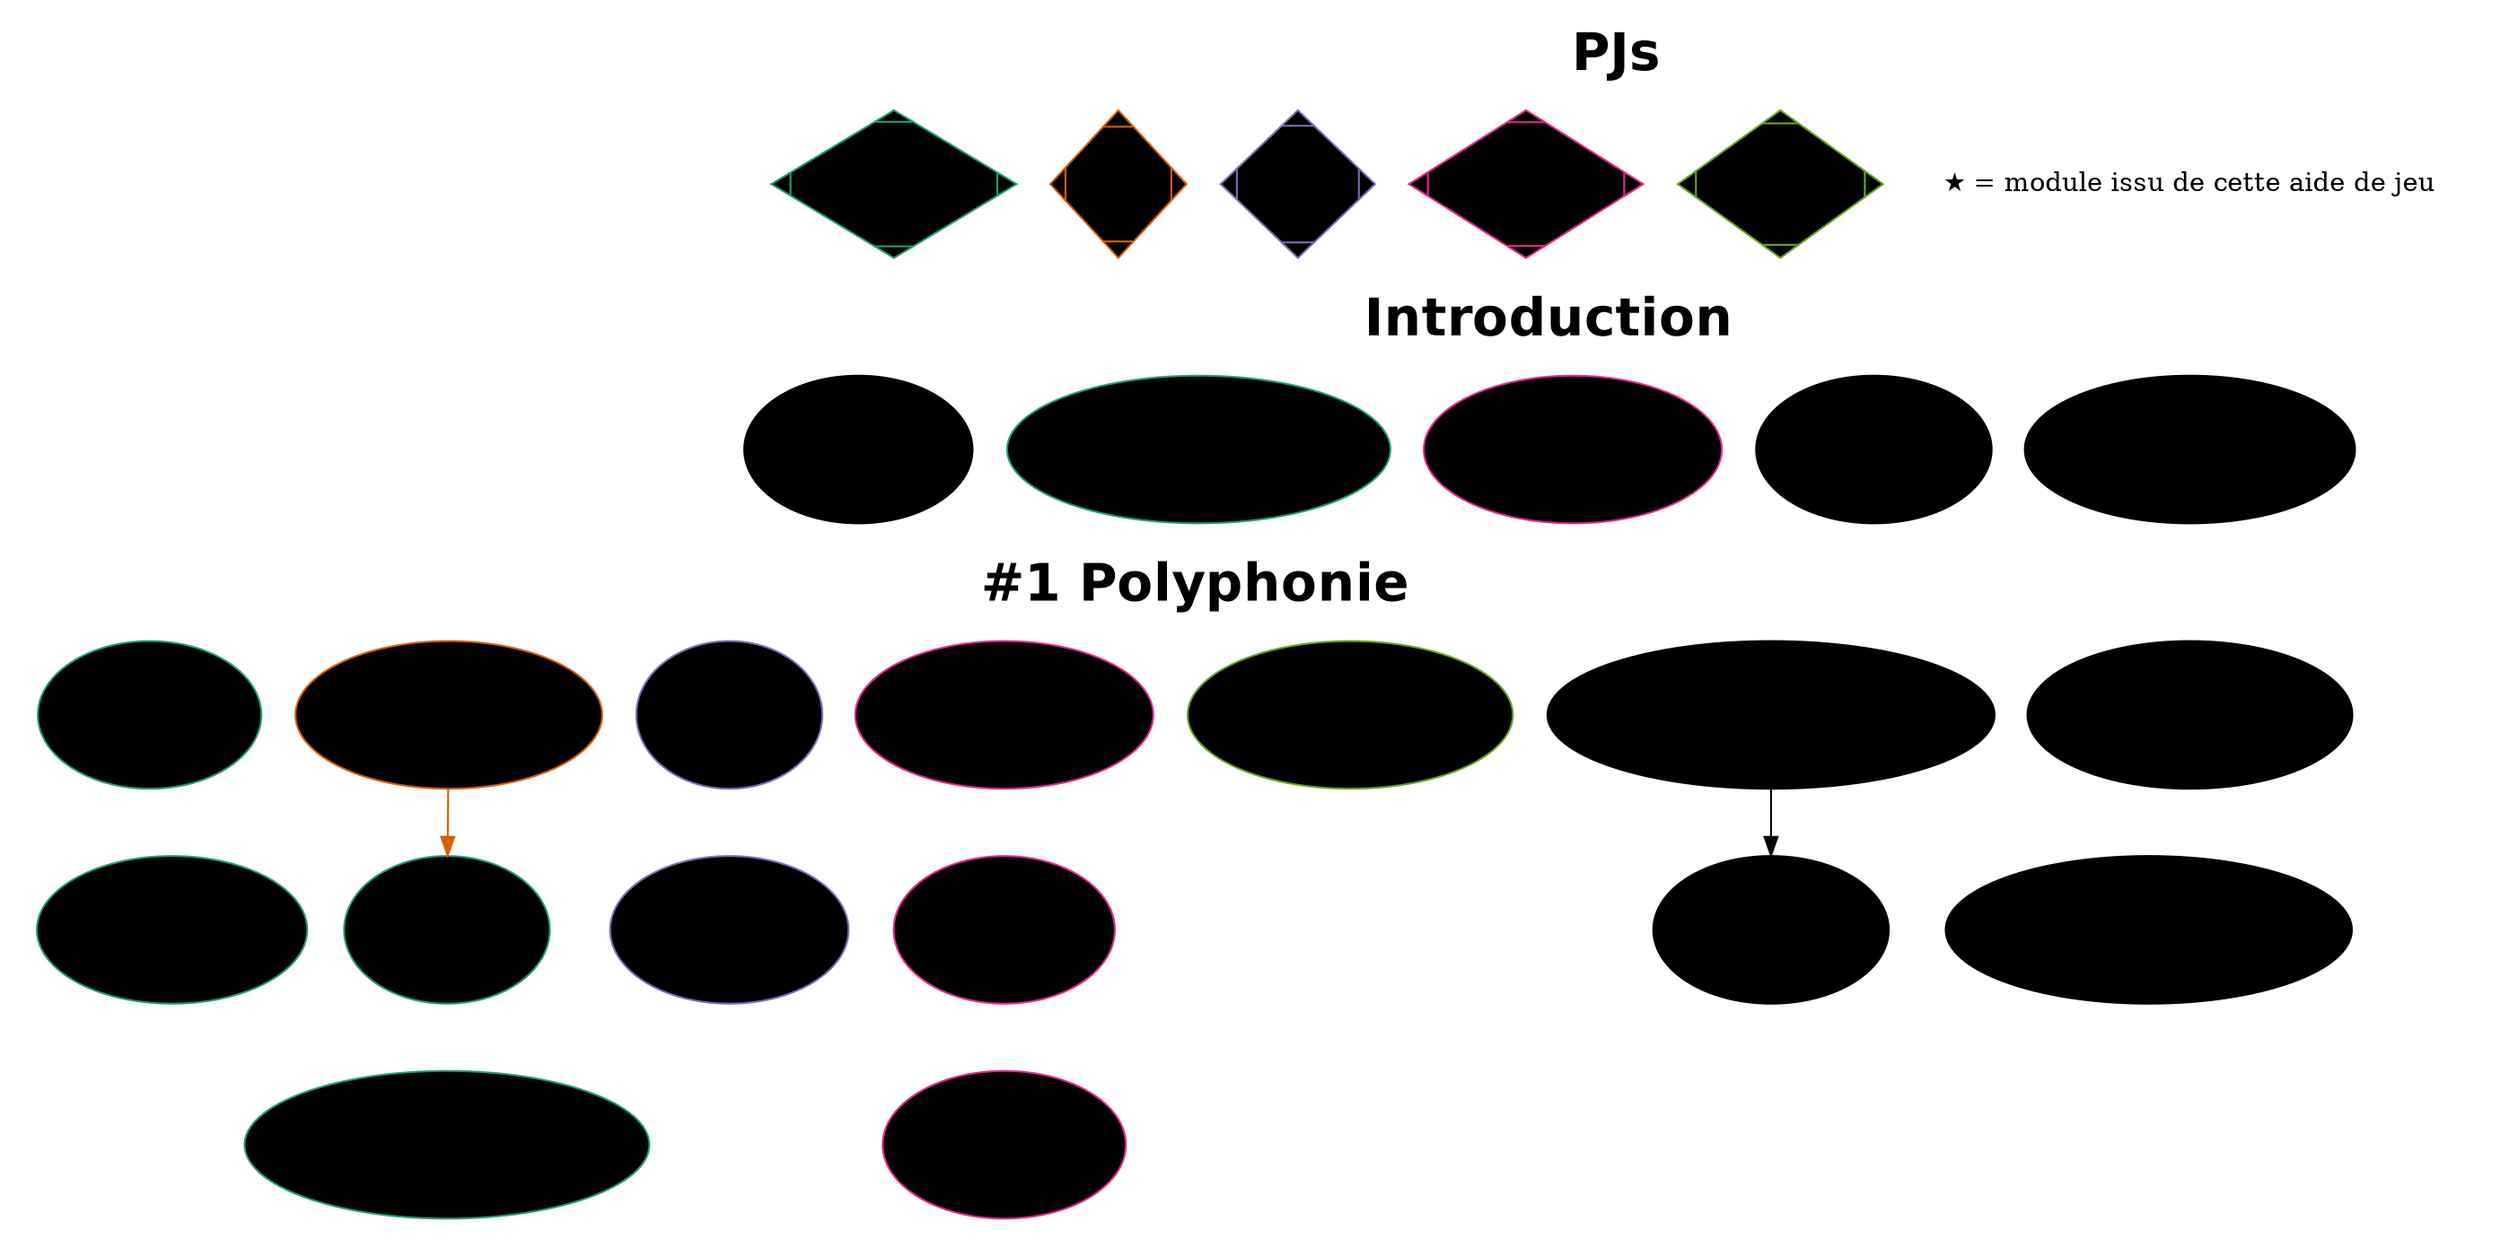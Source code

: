 digraph G {
    fontname = Helvetica;
    node [
        colorscheme = dark25,
        style = filled,
        fillcolor = lightgray,
        fontsize = 14,
        height = 1.1  # Make nodes higher
    ];
    edge [ colorscheme = dark25 ];
    # "If clusterrank=local, a subgraph whose name begins with cluster is given special treatment."
    subgraph cluster_legend {
        peripheries = 0;  # => no border
        star[label="★ = module issu de cette aide de jeu",peripheries=0,style=""];
        Sullivan  [shape=Mdiamond,color=5];
        Aberdeen  [shape=Mdiamond,color=4];
        Arora     [shape=Mdiamond,color=3];
        Park      [shape=Mdiamond,color=2];
        Torrensen [shape=Mdiamond,color=1];
        fontsize = 28;
        label = <<b>PJs</b>>;
    }
    subgraph cluster_intro {
        peripheries = 0;  # => no border
        introTorrensen[color=1,label="La carte d'identitié\nde Torrensen\nne passe pas"];
        introAberdeen [color=4,label="Malaise de\nHarp Waschenski"];
        { rank=same; "Connivences\n★" -> introTorrensen -> introAberdeen -> "Prosélytisme\nde Watters" -> "Annonce de la crise\nsur Cepheus" [style=invis]; }
        fontsize = 28;
        label = <<b>Introduction</b>>;
    }
    subgraph cluster_partie_1 {
        peripheries = 0;  # => no border
        "L'œil pour le détail\n★" -> "Message CommLink\ncaché de Daryl\n★" [style=invis];
        "« Le Marchand » déambule\ndans les niveaux 8 & 9" -> "Transaction\nde la malette";
        node [color=5];  # Sullivan
        "Recherches\navec Daryl\nau labo Revolve";
        node [color=4];  # Aberdeen
        "Soigner\nHarp Waschenski"
        -> "Autopsie de\nPaul Ballard"
        -> "Examen de\nCandy Davies" [style=invis, rank=same];
        node [color=3];  # Arora
        "Check-list\nde tâches"
        -> "Un reflet\ndans l'espace" [style=invis, rank=same];
        node [color=2];  # Park
        "Déchargement\ndes soutes\nde d'Eridanos";
        node [color=1];  # Torrensen
        "Les ouvriers\ns'échauffent"
        -> "Code-barre\nde Watters"
        -> "Léo · Léa Waschenski\ns'inquiète pour son père" [style=invis, rank=same];
        "Les ouvriers\ns'échauffent" -> "Les ouvriers\nconsomment\ndu Tedium" [style=invis, rank=same];
        "Déchargement\ndes soutes\nde d'Eridanos" -> "Code-barre\nde Watters" [color=2];
        fontsize = 28;
        label = <<b>#1 Polyphonie</b>>;
    }
    // Force clusters based on (added) rank
    // Recipe from: https://stackoverflow.com/a/72102766/636849
    {star} -> {"Annonce de la crise\nsur Cepheus"} -> {"L'œil pour le détail\n★"} [style=invis];
}
